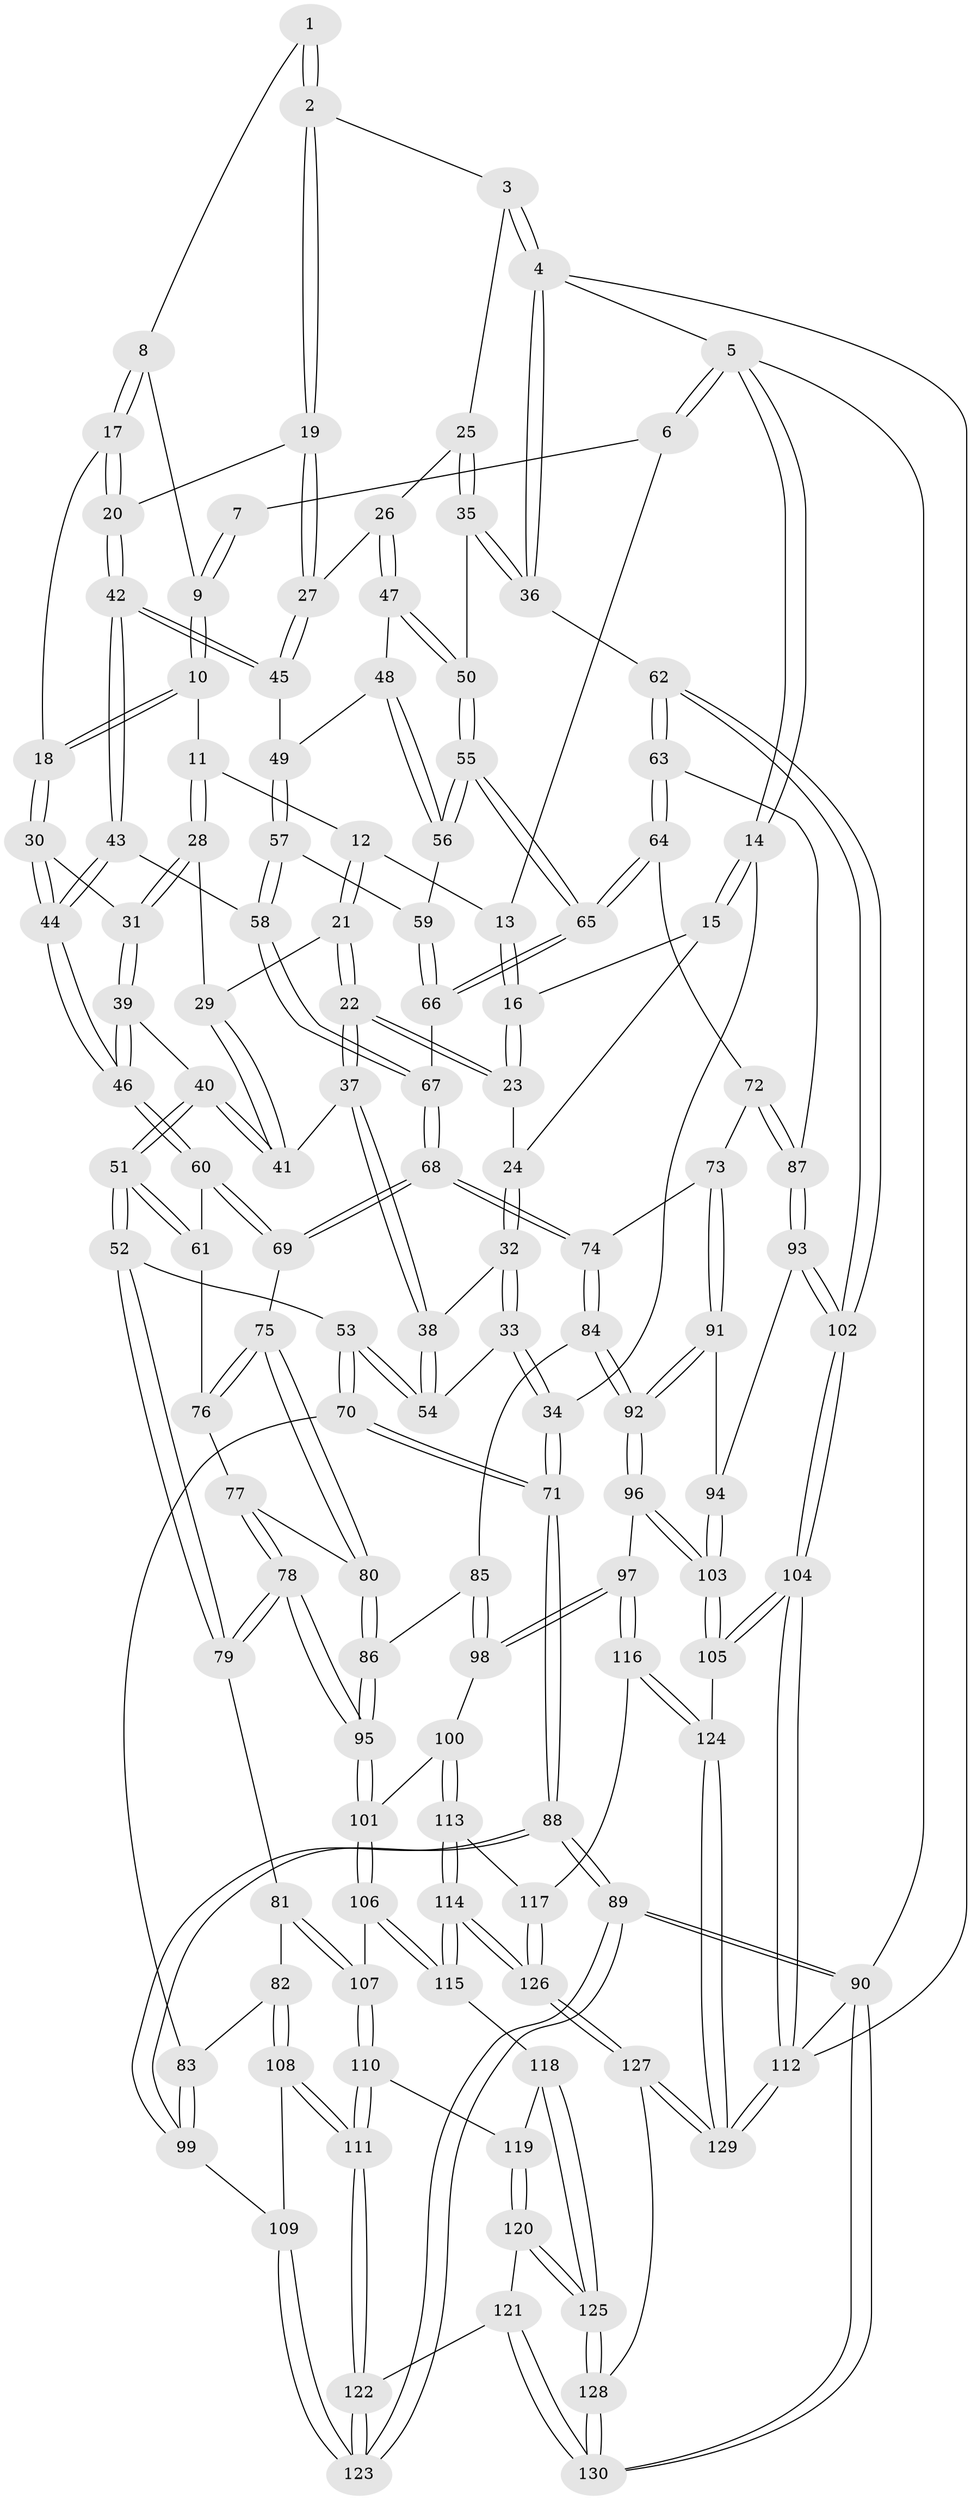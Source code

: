 // Generated by graph-tools (version 1.1) at 2025/27/03/09/25 03:27:06]
// undirected, 130 vertices, 322 edges
graph export_dot {
graph [start="1"]
  node [color=gray90,style=filled];
  1 [pos="+0.5235681247573084+0"];
  2 [pos="+0.7516621548180666+0"];
  3 [pos="+0.7808117231663513+0"];
  4 [pos="+1+0"];
  5 [pos="+0+0"];
  6 [pos="+0.26440567668806586+0"];
  7 [pos="+0.2692631106210299+0"];
  8 [pos="+0.4636713446858382+0.05566463573079224"];
  9 [pos="+0.3825376083522121+0.044058917739163664"];
  10 [pos="+0.36900480551506376+0.08936765219174289"];
  11 [pos="+0.30724658672738714+0.0836109783808697"];
  12 [pos="+0.28579043379596014+0.0670279407412602"];
  13 [pos="+0.2448859078654732+0"];
  14 [pos="+0+0"];
  15 [pos="+0.054252477394239884+0.05244982350532414"];
  16 [pos="+0.1633651455746075+0.029095782116682862"];
  17 [pos="+0.49329095726457456+0.1108093919446239"];
  18 [pos="+0.387976450313001+0.14288236024731552"];
  19 [pos="+0.6744980772615091+0.02198948296114568"];
  20 [pos="+0.5292606356077169+0.12623647775532082"];
  21 [pos="+0.21914883410321856+0.13836364466509973"];
  22 [pos="+0.19207939076497635+0.1452426950467846"];
  23 [pos="+0.17281469963011103+0.11743550809537891"];
  24 [pos="+0.08136902437882944+0.1270117913109009"];
  25 [pos="+0.9001153297727948+0.08072302896552355"];
  26 [pos="+0.7880783970553877+0.18661943339407266"];
  27 [pos="+0.7059291537029561+0.12817457099693502"];
  28 [pos="+0.30170197256234405+0.1547636233410941"];
  29 [pos="+0.3003101648773168+0.1551106786519656"];
  30 [pos="+0.38259475241179+0.15415747529816756"];
  31 [pos="+0.3611191821982834+0.16726666485577013"];
  32 [pos="+0+0.2275292467887774"];
  33 [pos="+0+0.26425451174288883"];
  34 [pos="+0+0.2822752440207227"];
  35 [pos="+1+0.1981764115424424"];
  36 [pos="+1+0.21025405260944316"];
  37 [pos="+0.18613702647810884+0.18599641694193414"];
  38 [pos="+0.1734274953730377+0.2099320858227618"];
  39 [pos="+0.34653744711312395+0.21783582586869407"];
  40 [pos="+0.31174589577622475+0.26656296370301175"];
  41 [pos="+0.27957899441899253+0.22181097549599962"];
  42 [pos="+0.529904851438993+0.237954769748072"];
  43 [pos="+0.5078327549468714+0.26898634144418093"];
  44 [pos="+0.4872226566053115+0.28267584928047984"];
  45 [pos="+0.654880427018199+0.23233094901853552"];
  46 [pos="+0.4839927308870331+0.28697327452807647"];
  47 [pos="+0.7884699994102121+0.18742278732276527"];
  48 [pos="+0.7847463821609167+0.24257586609092588"];
  49 [pos="+0.6739525633320499+0.26702398226114754"];
  50 [pos="+0.9540639930843315+0.22987524346472868"];
  51 [pos="+0.30227777024560765+0.40224561359089617"];
  52 [pos="+0.30174885704789434+0.40252691069912594"];
  53 [pos="+0.24078491213664335+0.40477692767650336"];
  54 [pos="+0.20422523305926923+0.3610006714325493"];
  55 [pos="+0.8590002133452107+0.3601060989401481"];
  56 [pos="+0.8068158196227813+0.3068434916737322"];
  57 [pos="+0.6776742879662306+0.29213470515702383"];
  58 [pos="+0.6167934084695276+0.3425931079692946"];
  59 [pos="+0.6958718650274842+0.3094734076661297"];
  60 [pos="+0.4823628744587678+0.2898473611753518"];
  61 [pos="+0.3463015099679151+0.39762724605501526"];
  62 [pos="+1+0.5051511414553931"];
  63 [pos="+1+0.5010517706648663"];
  64 [pos="+0.8616594790663265+0.4241024654768541"];
  65 [pos="+0.8594242160572629+0.4181486752366132"];
  66 [pos="+0.7076582951979393+0.384479875757731"];
  67 [pos="+0.6237612725254119+0.4376848484701196"];
  68 [pos="+0.6047660369782942+0.4735971702897861"];
  69 [pos="+0.5868466554774284+0.47223921514371947"];
  70 [pos="+0.1935654891701243+0.45211111253748437"];
  71 [pos="+0+0.43135091281305465"];
  72 [pos="+0.812670238596432+0.4879485369566146"];
  73 [pos="+0.7819314729369544+0.515015337228228"];
  74 [pos="+0.6115090136042647+0.4812458533377884"];
  75 [pos="+0.5336258122561571+0.48910426653601885"];
  76 [pos="+0.45544163615634037+0.4711859501903283"];
  77 [pos="+0.43628836291389345+0.5397682837591125"];
  78 [pos="+0.40542470403735326+0.6396239703079347"];
  79 [pos="+0.34712102252409716+0.6107481022843334"];
  80 [pos="+0.5064384415767201+0.5740189179040919"];
  81 [pos="+0.25503896020786465+0.6531638688836323"];
  82 [pos="+0.19254681707135626+0.6432509411134693"];
  83 [pos="+0.1580277156445077+0.5651579397388244"];
  84 [pos="+0.6260845465031102+0.5893882631113809"];
  85 [pos="+0.5853734523998165+0.6193889587819219"];
  86 [pos="+0.4937307461719738+0.6161157809150402"];
  87 [pos="+0.9038866067353085+0.6337201579070844"];
  88 [pos="+0+0.5710758599956223"];
  89 [pos="+0+0.9080957165803478"];
  90 [pos="+0+1"];
  91 [pos="+0.7722265549807148+0.5742483525651993"];
  92 [pos="+0.704032011557078+0.6534825247988933"];
  93 [pos="+0.8994382837572141+0.6412430965206996"];
  94 [pos="+0.8702630873610014+0.6613431942196407"];
  95 [pos="+0.43542400787150004+0.6672813573659014"];
  96 [pos="+0.7096623692690501+0.7632147312075441"];
  97 [pos="+0.7052446827599003+0.7650676302299557"];
  98 [pos="+0.5790721298253578+0.6964920381550942"];
  99 [pos="+0+0.6026348049354788"];
  100 [pos="+0.46503848056676106+0.7158305449645409"];
  101 [pos="+0.4420183981672052+0.6984201521058758"];
  102 [pos="+1+1"];
  103 [pos="+0.8159786116732561+0.7969218466856823"];
  104 [pos="+1+1"];
  105 [pos="+0.8191064785243649+0.8003178386012046"];
  106 [pos="+0.3751085348868344+0.7616794306646303"];
  107 [pos="+0.2934999069165343+0.7576404821587497"];
  108 [pos="+0.12004039117622006+0.7566505724917834"];
  109 [pos="+0.11895018512913517+0.7561433004392166"];
  110 [pos="+0.2656465220930544+0.7873902954913298"];
  111 [pos="+0.12449142334495089+0.7706068703014559"];
  112 [pos="+1+1"];
  113 [pos="+0.4877465704267949+0.7592597492515606"];
  114 [pos="+0.4355673549731129+0.8794119201249989"];
  115 [pos="+0.37419736605813564+0.8443790176529237"];
  116 [pos="+0.6643068799383777+0.8029573809367343"];
  117 [pos="+0.5697682023521389+0.8292059446770889"];
  118 [pos="+0.37352113367081047+0.8448130312250707"];
  119 [pos="+0.2704740765518815+0.8172498483323349"];
  120 [pos="+0.255178551379623+0.9142101486525843"];
  121 [pos="+0.12596878949282903+0.887250276583863"];
  122 [pos="+0.11992065538163292+0.8117142628959128"];
  123 [pos="+0+0.8609170926986562"];
  124 [pos="+0.6620074859712459+0.9956348813893806"];
  125 [pos="+0.2840265910670777+0.9393806540761558"];
  126 [pos="+0.49578932993029445+0.9752676349146367"];
  127 [pos="+0.4988237865243761+1"];
  128 [pos="+0.3749371880065461+1"];
  129 [pos="+0.6302316157104659+1"];
  130 [pos="+0+1"];
  1 -- 2;
  1 -- 2;
  1 -- 8;
  2 -- 3;
  2 -- 19;
  2 -- 19;
  3 -- 4;
  3 -- 4;
  3 -- 25;
  4 -- 5;
  4 -- 36;
  4 -- 36;
  4 -- 112;
  5 -- 6;
  5 -- 6;
  5 -- 14;
  5 -- 14;
  5 -- 90;
  6 -- 7;
  6 -- 13;
  7 -- 9;
  7 -- 9;
  8 -- 9;
  8 -- 17;
  8 -- 17;
  9 -- 10;
  9 -- 10;
  10 -- 11;
  10 -- 18;
  10 -- 18;
  11 -- 12;
  11 -- 28;
  11 -- 28;
  12 -- 13;
  12 -- 21;
  12 -- 21;
  13 -- 16;
  13 -- 16;
  14 -- 15;
  14 -- 15;
  14 -- 34;
  15 -- 16;
  15 -- 24;
  16 -- 23;
  16 -- 23;
  17 -- 18;
  17 -- 20;
  17 -- 20;
  18 -- 30;
  18 -- 30;
  19 -- 20;
  19 -- 27;
  19 -- 27;
  20 -- 42;
  20 -- 42;
  21 -- 22;
  21 -- 22;
  21 -- 29;
  22 -- 23;
  22 -- 23;
  22 -- 37;
  22 -- 37;
  23 -- 24;
  24 -- 32;
  24 -- 32;
  25 -- 26;
  25 -- 35;
  25 -- 35;
  26 -- 27;
  26 -- 47;
  26 -- 47;
  27 -- 45;
  27 -- 45;
  28 -- 29;
  28 -- 31;
  28 -- 31;
  29 -- 41;
  29 -- 41;
  30 -- 31;
  30 -- 44;
  30 -- 44;
  31 -- 39;
  31 -- 39;
  32 -- 33;
  32 -- 33;
  32 -- 38;
  33 -- 34;
  33 -- 34;
  33 -- 54;
  34 -- 71;
  34 -- 71;
  35 -- 36;
  35 -- 36;
  35 -- 50;
  36 -- 62;
  37 -- 38;
  37 -- 38;
  37 -- 41;
  38 -- 54;
  38 -- 54;
  39 -- 40;
  39 -- 46;
  39 -- 46;
  40 -- 41;
  40 -- 41;
  40 -- 51;
  40 -- 51;
  42 -- 43;
  42 -- 43;
  42 -- 45;
  42 -- 45;
  43 -- 44;
  43 -- 44;
  43 -- 58;
  44 -- 46;
  44 -- 46;
  45 -- 49;
  46 -- 60;
  46 -- 60;
  47 -- 48;
  47 -- 50;
  47 -- 50;
  48 -- 49;
  48 -- 56;
  48 -- 56;
  49 -- 57;
  49 -- 57;
  50 -- 55;
  50 -- 55;
  51 -- 52;
  51 -- 52;
  51 -- 61;
  51 -- 61;
  52 -- 53;
  52 -- 79;
  52 -- 79;
  53 -- 54;
  53 -- 54;
  53 -- 70;
  53 -- 70;
  55 -- 56;
  55 -- 56;
  55 -- 65;
  55 -- 65;
  56 -- 59;
  57 -- 58;
  57 -- 58;
  57 -- 59;
  58 -- 67;
  58 -- 67;
  59 -- 66;
  59 -- 66;
  60 -- 61;
  60 -- 69;
  60 -- 69;
  61 -- 76;
  62 -- 63;
  62 -- 63;
  62 -- 102;
  62 -- 102;
  63 -- 64;
  63 -- 64;
  63 -- 87;
  64 -- 65;
  64 -- 65;
  64 -- 72;
  65 -- 66;
  65 -- 66;
  66 -- 67;
  67 -- 68;
  67 -- 68;
  68 -- 69;
  68 -- 69;
  68 -- 74;
  68 -- 74;
  69 -- 75;
  70 -- 71;
  70 -- 71;
  70 -- 83;
  71 -- 88;
  71 -- 88;
  72 -- 73;
  72 -- 87;
  72 -- 87;
  73 -- 74;
  73 -- 91;
  73 -- 91;
  74 -- 84;
  74 -- 84;
  75 -- 76;
  75 -- 76;
  75 -- 80;
  75 -- 80;
  76 -- 77;
  77 -- 78;
  77 -- 78;
  77 -- 80;
  78 -- 79;
  78 -- 79;
  78 -- 95;
  78 -- 95;
  79 -- 81;
  80 -- 86;
  80 -- 86;
  81 -- 82;
  81 -- 107;
  81 -- 107;
  82 -- 83;
  82 -- 108;
  82 -- 108;
  83 -- 99;
  83 -- 99;
  84 -- 85;
  84 -- 92;
  84 -- 92;
  85 -- 86;
  85 -- 98;
  85 -- 98;
  86 -- 95;
  86 -- 95;
  87 -- 93;
  87 -- 93;
  88 -- 89;
  88 -- 89;
  88 -- 99;
  88 -- 99;
  89 -- 90;
  89 -- 90;
  89 -- 123;
  89 -- 123;
  90 -- 130;
  90 -- 130;
  90 -- 112;
  91 -- 92;
  91 -- 92;
  91 -- 94;
  92 -- 96;
  92 -- 96;
  93 -- 94;
  93 -- 102;
  93 -- 102;
  94 -- 103;
  94 -- 103;
  95 -- 101;
  95 -- 101;
  96 -- 97;
  96 -- 103;
  96 -- 103;
  97 -- 98;
  97 -- 98;
  97 -- 116;
  97 -- 116;
  98 -- 100;
  99 -- 109;
  100 -- 101;
  100 -- 113;
  100 -- 113;
  101 -- 106;
  101 -- 106;
  102 -- 104;
  102 -- 104;
  103 -- 105;
  103 -- 105;
  104 -- 105;
  104 -- 105;
  104 -- 112;
  104 -- 112;
  105 -- 124;
  106 -- 107;
  106 -- 115;
  106 -- 115;
  107 -- 110;
  107 -- 110;
  108 -- 109;
  108 -- 111;
  108 -- 111;
  109 -- 123;
  109 -- 123;
  110 -- 111;
  110 -- 111;
  110 -- 119;
  111 -- 122;
  111 -- 122;
  112 -- 129;
  112 -- 129;
  113 -- 114;
  113 -- 114;
  113 -- 117;
  114 -- 115;
  114 -- 115;
  114 -- 126;
  114 -- 126;
  115 -- 118;
  116 -- 117;
  116 -- 124;
  116 -- 124;
  117 -- 126;
  117 -- 126;
  118 -- 119;
  118 -- 125;
  118 -- 125;
  119 -- 120;
  119 -- 120;
  120 -- 121;
  120 -- 125;
  120 -- 125;
  121 -- 122;
  121 -- 130;
  121 -- 130;
  122 -- 123;
  122 -- 123;
  124 -- 129;
  124 -- 129;
  125 -- 128;
  125 -- 128;
  126 -- 127;
  126 -- 127;
  127 -- 128;
  127 -- 129;
  127 -- 129;
  128 -- 130;
  128 -- 130;
}
